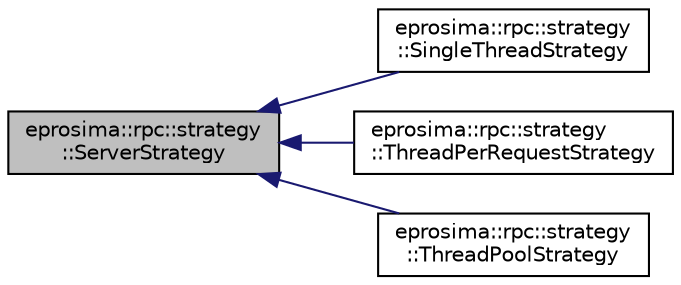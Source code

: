 digraph "eprosima::rpc::strategy::ServerStrategy"
{
  edge [fontname="Helvetica",fontsize="10",labelfontname="Helvetica",labelfontsize="10"];
  node [fontname="Helvetica",fontsize="10",shape=record];
  rankdir="LR";
  Node1 [label="eprosima::rpc::strategy\l::ServerStrategy",height=0.2,width=0.4,color="black", fillcolor="grey75", style="filled" fontcolor="black"];
  Node1 -> Node2 [dir="back",color="midnightblue",fontsize="10",style="solid",fontname="Helvetica"];
  Node2 [label="eprosima::rpc::strategy\l::SingleThreadStrategy",height=0.2,width=0.4,color="black", fillcolor="white", style="filled",URL="$classeprosima_1_1rpc_1_1strategy_1_1_single_thread_strategy.html",tooltip="This class implements the sigle thread strategy. The server uses a reception thread to execute all th..."];
  Node1 -> Node3 [dir="back",color="midnightblue",fontsize="10",style="solid",fontname="Helvetica"];
  Node3 [label="eprosima::rpc::strategy\l::ThreadPerRequestStrategy",height=0.2,width=0.4,color="black", fillcolor="white", style="filled",URL="$classeprosima_1_1rpc_1_1strategy_1_1_thread_per_request_strategy.html",tooltip="This class implements the thread per request strategy. The server creates a new thread for every new ..."];
  Node1 -> Node4 [dir="back",color="midnightblue",fontsize="10",style="solid",fontname="Helvetica"];
  Node4 [label="eprosima::rpc::strategy\l::ThreadPoolStrategy",height=0.2,width=0.4,color="black", fillcolor="white", style="filled",URL="$classeprosima_1_1rpc_1_1strategy_1_1_thread_pool_strategy.html",tooltip="This class implements a thread pool strategy. The server schedules the incoming requests in a free th..."];
}
